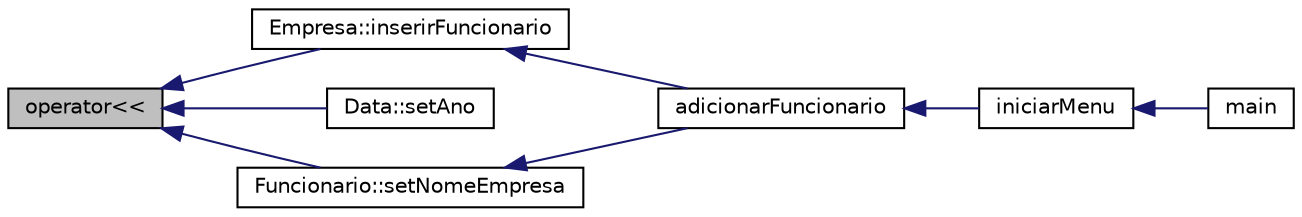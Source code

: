 digraph "operator&lt;&lt;"
{
  edge [fontname="Helvetica",fontsize="10",labelfontname="Helvetica",labelfontsize="10"];
  node [fontname="Helvetica",fontsize="10",shape=record];
  rankdir="LR";
  Node1 [label="operator\<\<",height=0.2,width=0.4,color="black", fillcolor="grey75", style="filled", fontcolor="black"];
  Node1 -> Node2 [dir="back",color="midnightblue",fontsize="10",style="solid",fontname="Helvetica"];
  Node2 [label="Empresa::inserirFuncionario",height=0.2,width=0.4,color="black", fillcolor="white", style="filled",URL="$class_empresa.html#a4cbd75115be308a2bf41fd0c84fc6d79"];
  Node2 -> Node3 [dir="back",color="midnightblue",fontsize="10",style="solid",fontname="Helvetica"];
  Node3 [label="adicionarFuncionario",height=0.2,width=0.4,color="black", fillcolor="white", style="filled",URL="$empresa-crud_8h.html#ac8c1f423c1cff00bb1a6307a44028f9f",tooltip="Adiciona um funcionario à uma empresa já existente. "];
  Node3 -> Node4 [dir="back",color="midnightblue",fontsize="10",style="solid",fontname="Helvetica"];
  Node4 [label="iniciarMenu",height=0.2,width=0.4,color="black", fillcolor="white", style="filled",URL="$menu_8h.html#a2311af40e30459172b0fa90ac0bf6030",tooltip="inicializa o menu do sistema "];
  Node4 -> Node5 [dir="back",color="midnightblue",fontsize="10",style="solid",fontname="Helvetica"];
  Node5 [label="main",height=0.2,width=0.4,color="black", fillcolor="white", style="filled",URL="$main_8cpp.html#a0ddf1224851353fc92bfbff6f499fa97"];
  Node1 -> Node6 [dir="back",color="midnightblue",fontsize="10",style="solid",fontname="Helvetica"];
  Node6 [label="Data::setAno",height=0.2,width=0.4,color="black", fillcolor="white", style="filled",URL="$class_data.html#a73cc858b0c78d41f3d8c4b131940ddd0"];
  Node1 -> Node7 [dir="back",color="midnightblue",fontsize="10",style="solid",fontname="Helvetica"];
  Node7 [label="Funcionario::setNomeEmpresa",height=0.2,width=0.4,color="black", fillcolor="white", style="filled",URL="$class_funcionario.html#a0efc144ed4d2b5fd8fbc0845869c89f3"];
  Node7 -> Node3 [dir="back",color="midnightblue",fontsize="10",style="solid",fontname="Helvetica"];
}
